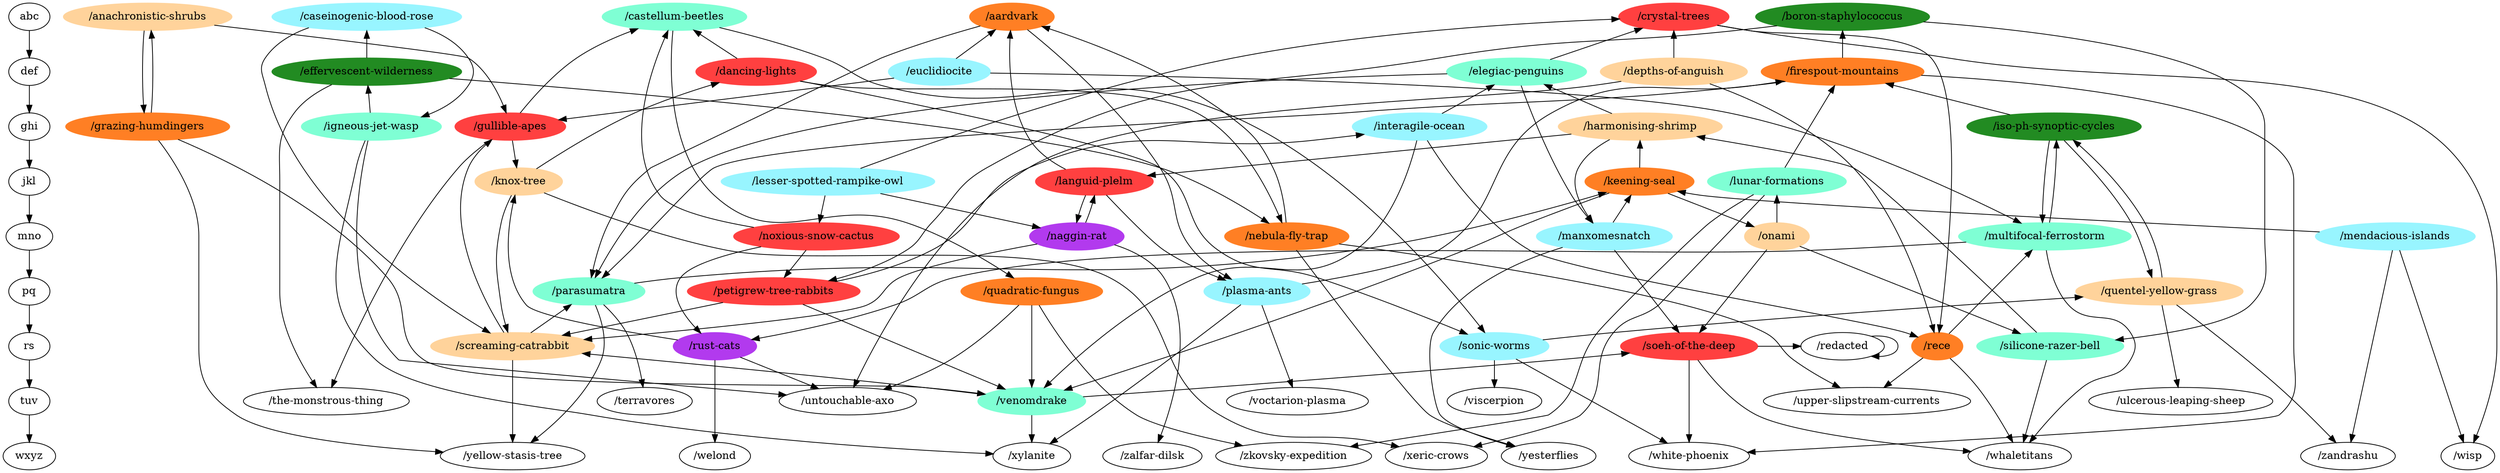 digraph G {
abc->def->ghi->jkl->mno->pq->rs->tuv->wxyz;
{ rank=same;
abc;
"/boron-staphylococcus" [color=forestgreen,style=filled];
"/castellum-beetles" [color=aquamarine,style=filled];
"/crystal-trees" [color=brown1,style=filled];
"/anachronistic-shrubs" [color=burlywood1,style=filled];
"/caseinogenic-blood-rose" [color=cadetblue1,style=filled];
"/aardvark" [color=chocolate1,style=filled];
}
{ rank=same;
def;
"/effervescent-wilderness" [color=forestgreen,style=filled];
"/firespout-mountains" [color=chocolate1,style=filled];
"/dancing-lights" [color=brown1,style=filled];
"/euclidiocite" [color=cadetblue1,style=filled];
"/depths-of-anguish" [color=burlywood1,style=filled];
"/elegiac-penguins" [color=aquamarine,style=filled];
}
{ rank=same;
ghi;
"/iso-ph-synoptic-cycles" [color=forestgreen,style=filled];
"/harmonising-shrimp" [color=burlywood1,style=filled];
"/igneous-jet-wasp" [color=aquamarine,style=filled];
"/grazing-humdingers" [color=chocolate1,style=filled];
"/interagile-ocean" [color=cadetblue1,style=filled];
"/gullible-apes" [color=brown1,style=filled];
}
{ rank=same;
jkl;
"/lunar-formations" [color=aquamarine,style=filled];
"/lesser-spotted-rampike-owl" [color=cadetblue1,style=filled];
"/languid-plelm" [color=brown1,style=filled];
"/knox-tree" [color=burlywood1,style=filled];
"/keening-seal" [color=chocolate1,style=filled];
}
{ rank=same;
mno;
"/naggin-rat" [color=darkorchid2,style=filled];
"/multifocal-ferrostorm" [color=aquamarine,style=filled];
"/nebula-fly-trap" [color=chocolate1,style=filled];
"/noxious-snow-cactus" [color=brown1,style=filled];
"/mendacious-islands" [color=cadetblue1,style=filled];
"/onami" [color=burlywood1,style=filled];
"/manxomesnatch" [color=cadetblue1,style=filled];
}
{ rank=same;
pq;
"/petigrew-tree-rabbits" [color=brown1,style=filled];
"/quentel-yellow-grass" [color=burlywood1,style=filled];
"/quadratic-fungus" [color=chocolate1,style=filled];
"/parasumatra" [color=aquamarine,style=filled];
"/plasma-ants" [color=cadetblue1,style=filled];
}
{ rank=same;
rs;
"/soeh-of-the-deep" [color=brown1,style=filled];
"/rece" [color=chocolate1,style=filled];
"/rust-cats" [color=darkorchid2,style=filled];
"/sonic-worms" [color=cadetblue1,style=filled];
"/silicone-razer-bell" [color=aquamarine,style=filled];
"/redacted";
"/screaming-catrabbit" [color=burlywood1,style=filled];
}
{ rank=same;
tuv;
"/untouchable-axo";
"/upper-slipstream-currents";
"/venomdrake" [color=aquamarine,style=filled];
"/viscerpion";
"/ulcerous-leaping-sheep";
"/the-monstrous-thing";
"/voctarion-plasma";
"/terravores";
}
{ rank=same;
wxyz;
"/xeric-crows";
"/zalfar-dilsk";
"/wisp";
"/welond";
"/zandrashu";
"/yesterflies";
"/yellow-stasis-tree";
"/whaletitans";
"/white-phoenix";
"/xylanite";
"/zkovsky-expedition";
}
"/lunar-formations" -> "/firespout-mountains";
"/lunar-formations" -> "/xeric-crows";
"/lunar-formations" -> "/zkovsky-expedition";
"/naggin-rat" -> "/zalfar-dilsk";
"/naggin-rat" -> "/languid-plelm";
"/naggin-rat" -> "/screaming-catrabbit";
"/iso-ph-synoptic-cycles" -> "/multifocal-ferrostorm";
"/iso-ph-synoptic-cycles" -> "/firespout-mountains";
"/iso-ph-synoptic-cycles" -> "/quentel-yellow-grass";
"/multifocal-ferrostorm" -> "/iso-ph-synoptic-cycles";
"/multifocal-ferrostorm" -> "/rust-cats";
"/multifocal-ferrostorm" -> "/whaletitans";
"/effervescent-wilderness" -> "/nebula-fly-trap";
"/effervescent-wilderness" -> "/the-monstrous-thing";
"/effervescent-wilderness" -> "/caseinogenic-blood-rose";
"/harmonising-shrimp" -> "/languid-plelm";
"/harmonising-shrimp" -> "/elegiac-penguins";
"/harmonising-shrimp" -> "/manxomesnatch";
"/soeh-of-the-deep" -> "/whaletitans";
"/soeh-of-the-deep" -> "/white-phoenix";
"/soeh-of-the-deep" -> "/redacted";
"/boron-staphylococcus" -> "/petigrew-tree-rabbits";
"/boron-staphylococcus" -> "/silicone-razer-bell";
"/castellum-beetles" -> "/quadratic-fungus";
"/castellum-beetles" -> "/sonic-worms";
"/firespout-mountains" -> "/boron-staphylococcus";
"/firespout-mountains" -> "/parasumatra";
"/firespout-mountains" -> "/white-phoenix";
"/nebula-fly-trap" -> "/upper-slipstream-currents";
"/nebula-fly-trap" -> "/yesterflies";
"/nebula-fly-trap" -> "/aardvark";
"/igneous-jet-wasp" -> "/effervescent-wilderness";
"/igneous-jet-wasp" -> "/untouchable-axo";
"/igneous-jet-wasp" -> "/xylanite";
"/lesser-spotted-rampike-owl" -> "/naggin-rat";
"/lesser-spotted-rampike-owl" -> "/noxious-snow-cactus";
"/lesser-spotted-rampike-owl" -> "/crystal-trees";
"/venomdrake" -> "/soeh-of-the-deep";
"/venomdrake" -> "/xylanite";
"/venomdrake" -> "/screaming-catrabbit";
"/petigrew-tree-rabbits" -> "/venomdrake";
"/petigrew-tree-rabbits" -> "/interagile-ocean";
"/petigrew-tree-rabbits" -> "/screaming-catrabbit";
"/quentel-yellow-grass" -> "/iso-ph-synoptic-cycles";
"/quentel-yellow-grass" -> "/zandrashu";
"/quentel-yellow-grass" -> "/ulcerous-leaping-sheep";
"/noxious-snow-cactus" -> "/castellum-beetles";
"/noxious-snow-cactus" -> "/petigrew-tree-rabbits";
"/noxious-snow-cactus" -> "/rust-cats";
"/grazing-humdingers" -> "/venomdrake";
"/grazing-humdingers" -> "/yellow-stasis-tree";
"/grazing-humdingers" -> "/anachronistic-shrubs";
"/mendacious-islands" -> "/wisp";
"/mendacious-islands" -> "/zandrashu";
"/mendacious-islands" -> "/keening-seal";
"/dancing-lights" -> "/castellum-beetles";
"/dancing-lights" -> "/nebula-fly-trap";
"/dancing-lights" -> "/sonic-worms";
"/rece" -> "/multifocal-ferrostorm";
"/rece" -> "/upper-slipstream-currents";
"/rece" -> "/whaletitans";
"/languid-plelm" -> "/naggin-rat";
"/languid-plelm" -> "/plasma-ants";
"/languid-plelm" -> "/aardvark";
"/interagile-ocean" -> "/venomdrake";
"/interagile-ocean" -> "/rece";
"/interagile-ocean" -> "/elegiac-penguins";
"/quadratic-fungus" -> "/untouchable-axo";
"/quadratic-fungus" -> "/venomdrake";
"/quadratic-fungus" -> "/zkovsky-expedition";
"/rust-cats" -> "/untouchable-axo";
"/rust-cats" -> "/welond";
"/rust-cats" -> "/knox-tree";
"/euclidiocite" -> "/multifocal-ferrostorm";
"/euclidiocite" -> "/gullible-apes";
"/euclidiocite" -> "/aardvark";
"/sonic-worms" -> "/quentel-yellow-grass";
"/sonic-worms" -> "/viscerpion";
"/sonic-worms" -> "/white-phoenix";
"/crystal-trees" -> "/wisp";
"/crystal-trees" -> "/rece";
"/silicone-razer-bell" -> "/harmonising-shrimp";
"/silicone-razer-bell" -> "/whaletitans";
"/depths-of-anguish" -> "/untouchable-axo";
"/depths-of-anguish" -> "/rece";
"/depths-of-anguish" -> "/crystal-trees";
"/elegiac-penguins" -> "/crystal-trees";
"/elegiac-penguins" -> "/parasumatra";
"/elegiac-penguins" -> "/manxomesnatch";
"/onami" -> "/lunar-formations";
"/onami" -> "/soeh-of-the-deep";
"/onami" -> "/silicone-razer-bell";
"/gullible-apes" -> "/castellum-beetles";
"/gullible-apes" -> "/the-monstrous-thing";
"/gullible-apes" -> "/knox-tree";
"/knox-tree" -> "/xeric-crows";
"/knox-tree" -> "/dancing-lights";
"/knox-tree" -> "/screaming-catrabbit";
"/parasumatra" -> "/yellow-stasis-tree";
"/parasumatra" -> "/keening-seal";
"/parasumatra" -> "/terravores";
"/manxomesnatch" -> "/soeh-of-the-deep";
"/manxomesnatch" -> "/yesterflies";
"/manxomesnatch" -> "/keening-seal";
"/redacted" -> "/redacted";
"/plasma-ants" -> "/firespout-mountains";
"/plasma-ants" -> "/xylanite";
"/plasma-ants" -> "/voctarion-plasma";
"/anachronistic-shrubs" -> "/grazing-humdingers";
"/anachronistic-shrubs" -> "/gullible-apes";
"/keening-seal" -> "/harmonising-shrimp";
"/keening-seal" -> "/venomdrake";
"/keening-seal" -> "/onami";
"/caseinogenic-blood-rose" -> "/igneous-jet-wasp";
"/caseinogenic-blood-rose" -> "/screaming-catrabbit";
"/screaming-catrabbit" -> "/yellow-stasis-tree";
"/screaming-catrabbit" -> "/gullible-apes";
"/screaming-catrabbit" -> "/parasumatra";
"/aardvark" -> "/parasumatra";
"/aardvark" -> "/plasma-ants";
}
